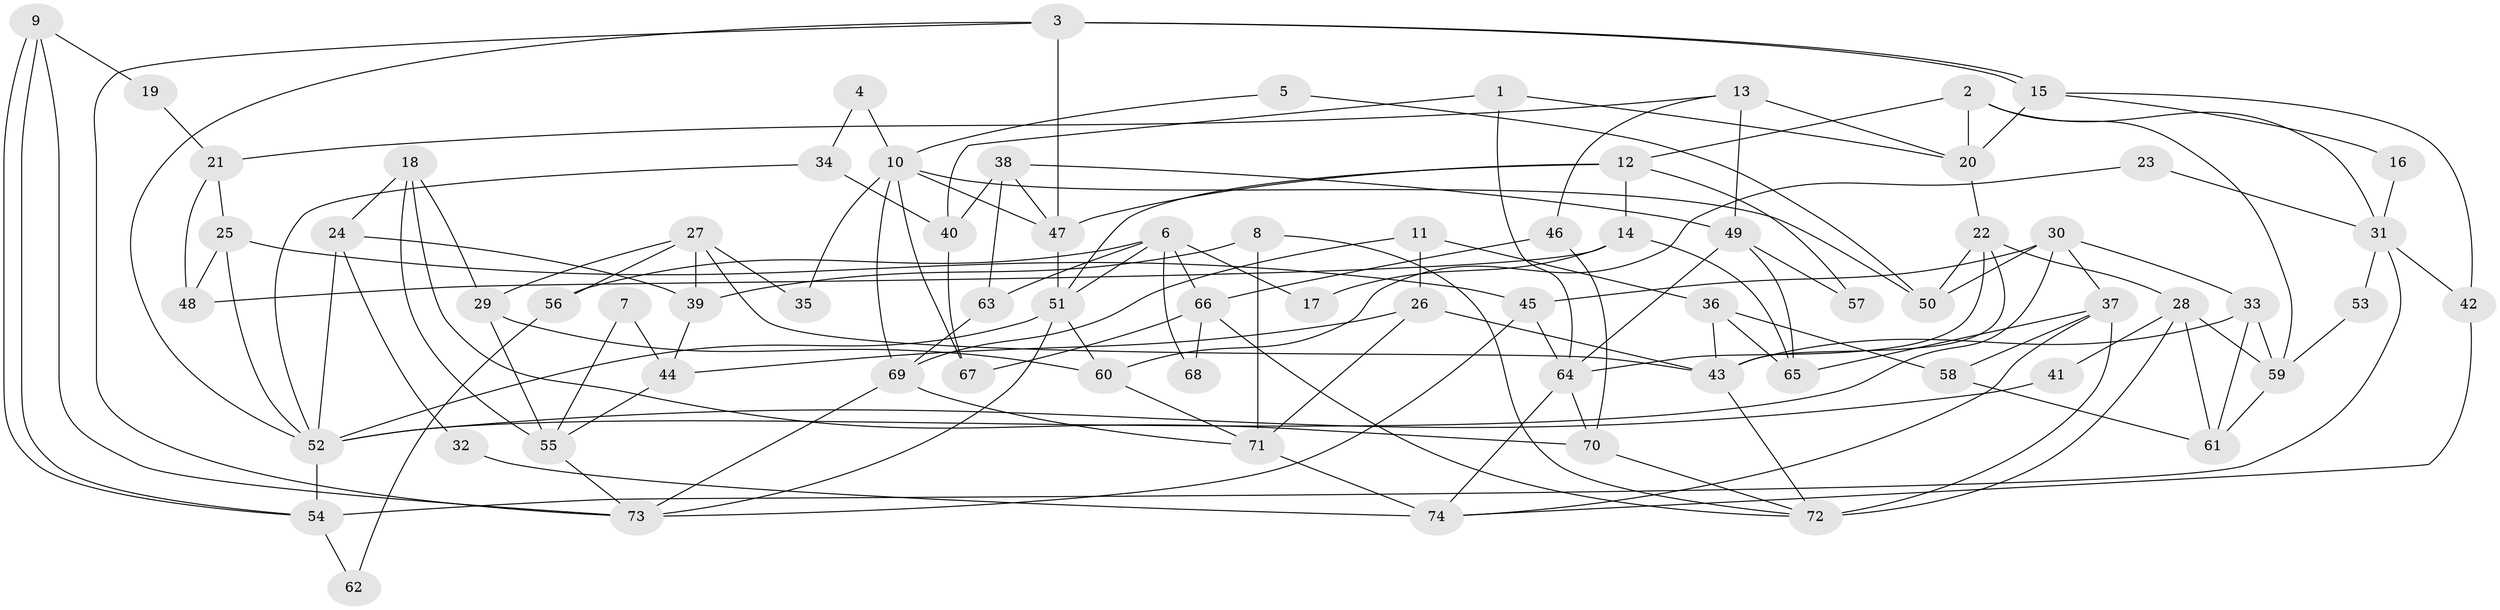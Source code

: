 // coarse degree distribution, {7: 0.1, 5: 0.3, 4: 0.23333333333333334, 3: 0.13333333333333333, 2: 0.03333333333333333, 9: 0.06666666666666667, 6: 0.06666666666666667, 12: 0.06666666666666667}
// Generated by graph-tools (version 1.1) at 2025/37/03/04/25 23:37:10]
// undirected, 74 vertices, 148 edges
graph export_dot {
  node [color=gray90,style=filled];
  1;
  2;
  3;
  4;
  5;
  6;
  7;
  8;
  9;
  10;
  11;
  12;
  13;
  14;
  15;
  16;
  17;
  18;
  19;
  20;
  21;
  22;
  23;
  24;
  25;
  26;
  27;
  28;
  29;
  30;
  31;
  32;
  33;
  34;
  35;
  36;
  37;
  38;
  39;
  40;
  41;
  42;
  43;
  44;
  45;
  46;
  47;
  48;
  49;
  50;
  51;
  52;
  53;
  54;
  55;
  56;
  57;
  58;
  59;
  60;
  61;
  62;
  63;
  64;
  65;
  66;
  67;
  68;
  69;
  70;
  71;
  72;
  73;
  74;
  1 -- 64;
  1 -- 20;
  1 -- 40;
  2 -- 31;
  2 -- 59;
  2 -- 12;
  2 -- 20;
  3 -- 15;
  3 -- 15;
  3 -- 52;
  3 -- 47;
  3 -- 73;
  4 -- 10;
  4 -- 34;
  5 -- 10;
  5 -- 50;
  6 -- 51;
  6 -- 66;
  6 -- 17;
  6 -- 56;
  6 -- 63;
  6 -- 68;
  7 -- 44;
  7 -- 55;
  8 -- 72;
  8 -- 71;
  8 -- 39;
  9 -- 73;
  9 -- 54;
  9 -- 54;
  9 -- 19;
  10 -- 50;
  10 -- 47;
  10 -- 35;
  10 -- 67;
  10 -- 69;
  11 -- 69;
  11 -- 36;
  11 -- 26;
  12 -- 51;
  12 -- 14;
  12 -- 47;
  12 -- 57;
  13 -- 46;
  13 -- 20;
  13 -- 21;
  13 -- 49;
  14 -- 65;
  14 -- 17;
  14 -- 48;
  15 -- 20;
  15 -- 16;
  15 -- 42;
  16 -- 31;
  18 -- 55;
  18 -- 29;
  18 -- 24;
  18 -- 70;
  19 -- 21;
  20 -- 22;
  21 -- 25;
  21 -- 48;
  22 -- 28;
  22 -- 64;
  22 -- 43;
  22 -- 50;
  23 -- 60;
  23 -- 31;
  24 -- 52;
  24 -- 32;
  24 -- 39;
  25 -- 45;
  25 -- 48;
  25 -- 52;
  26 -- 44;
  26 -- 43;
  26 -- 71;
  27 -- 39;
  27 -- 43;
  27 -- 29;
  27 -- 35;
  27 -- 56;
  28 -- 61;
  28 -- 72;
  28 -- 41;
  28 -- 59;
  29 -- 60;
  29 -- 55;
  30 -- 37;
  30 -- 52;
  30 -- 33;
  30 -- 45;
  30 -- 50;
  31 -- 42;
  31 -- 54;
  31 -- 53;
  32 -- 74;
  33 -- 43;
  33 -- 59;
  33 -- 61;
  34 -- 52;
  34 -- 40;
  36 -- 43;
  36 -- 58;
  36 -- 65;
  37 -- 74;
  37 -- 65;
  37 -- 58;
  37 -- 72;
  38 -- 49;
  38 -- 47;
  38 -- 40;
  38 -- 63;
  39 -- 44;
  40 -- 67;
  41 -- 52;
  42 -- 74;
  43 -- 72;
  44 -- 55;
  45 -- 73;
  45 -- 64;
  46 -- 70;
  46 -- 66;
  47 -- 51;
  49 -- 64;
  49 -- 57;
  49 -- 65;
  51 -- 73;
  51 -- 52;
  51 -- 60;
  52 -- 54;
  53 -- 59;
  54 -- 62;
  55 -- 73;
  56 -- 62;
  58 -- 61;
  59 -- 61;
  60 -- 71;
  63 -- 69;
  64 -- 70;
  64 -- 74;
  66 -- 67;
  66 -- 72;
  66 -- 68;
  69 -- 71;
  69 -- 73;
  70 -- 72;
  71 -- 74;
}
